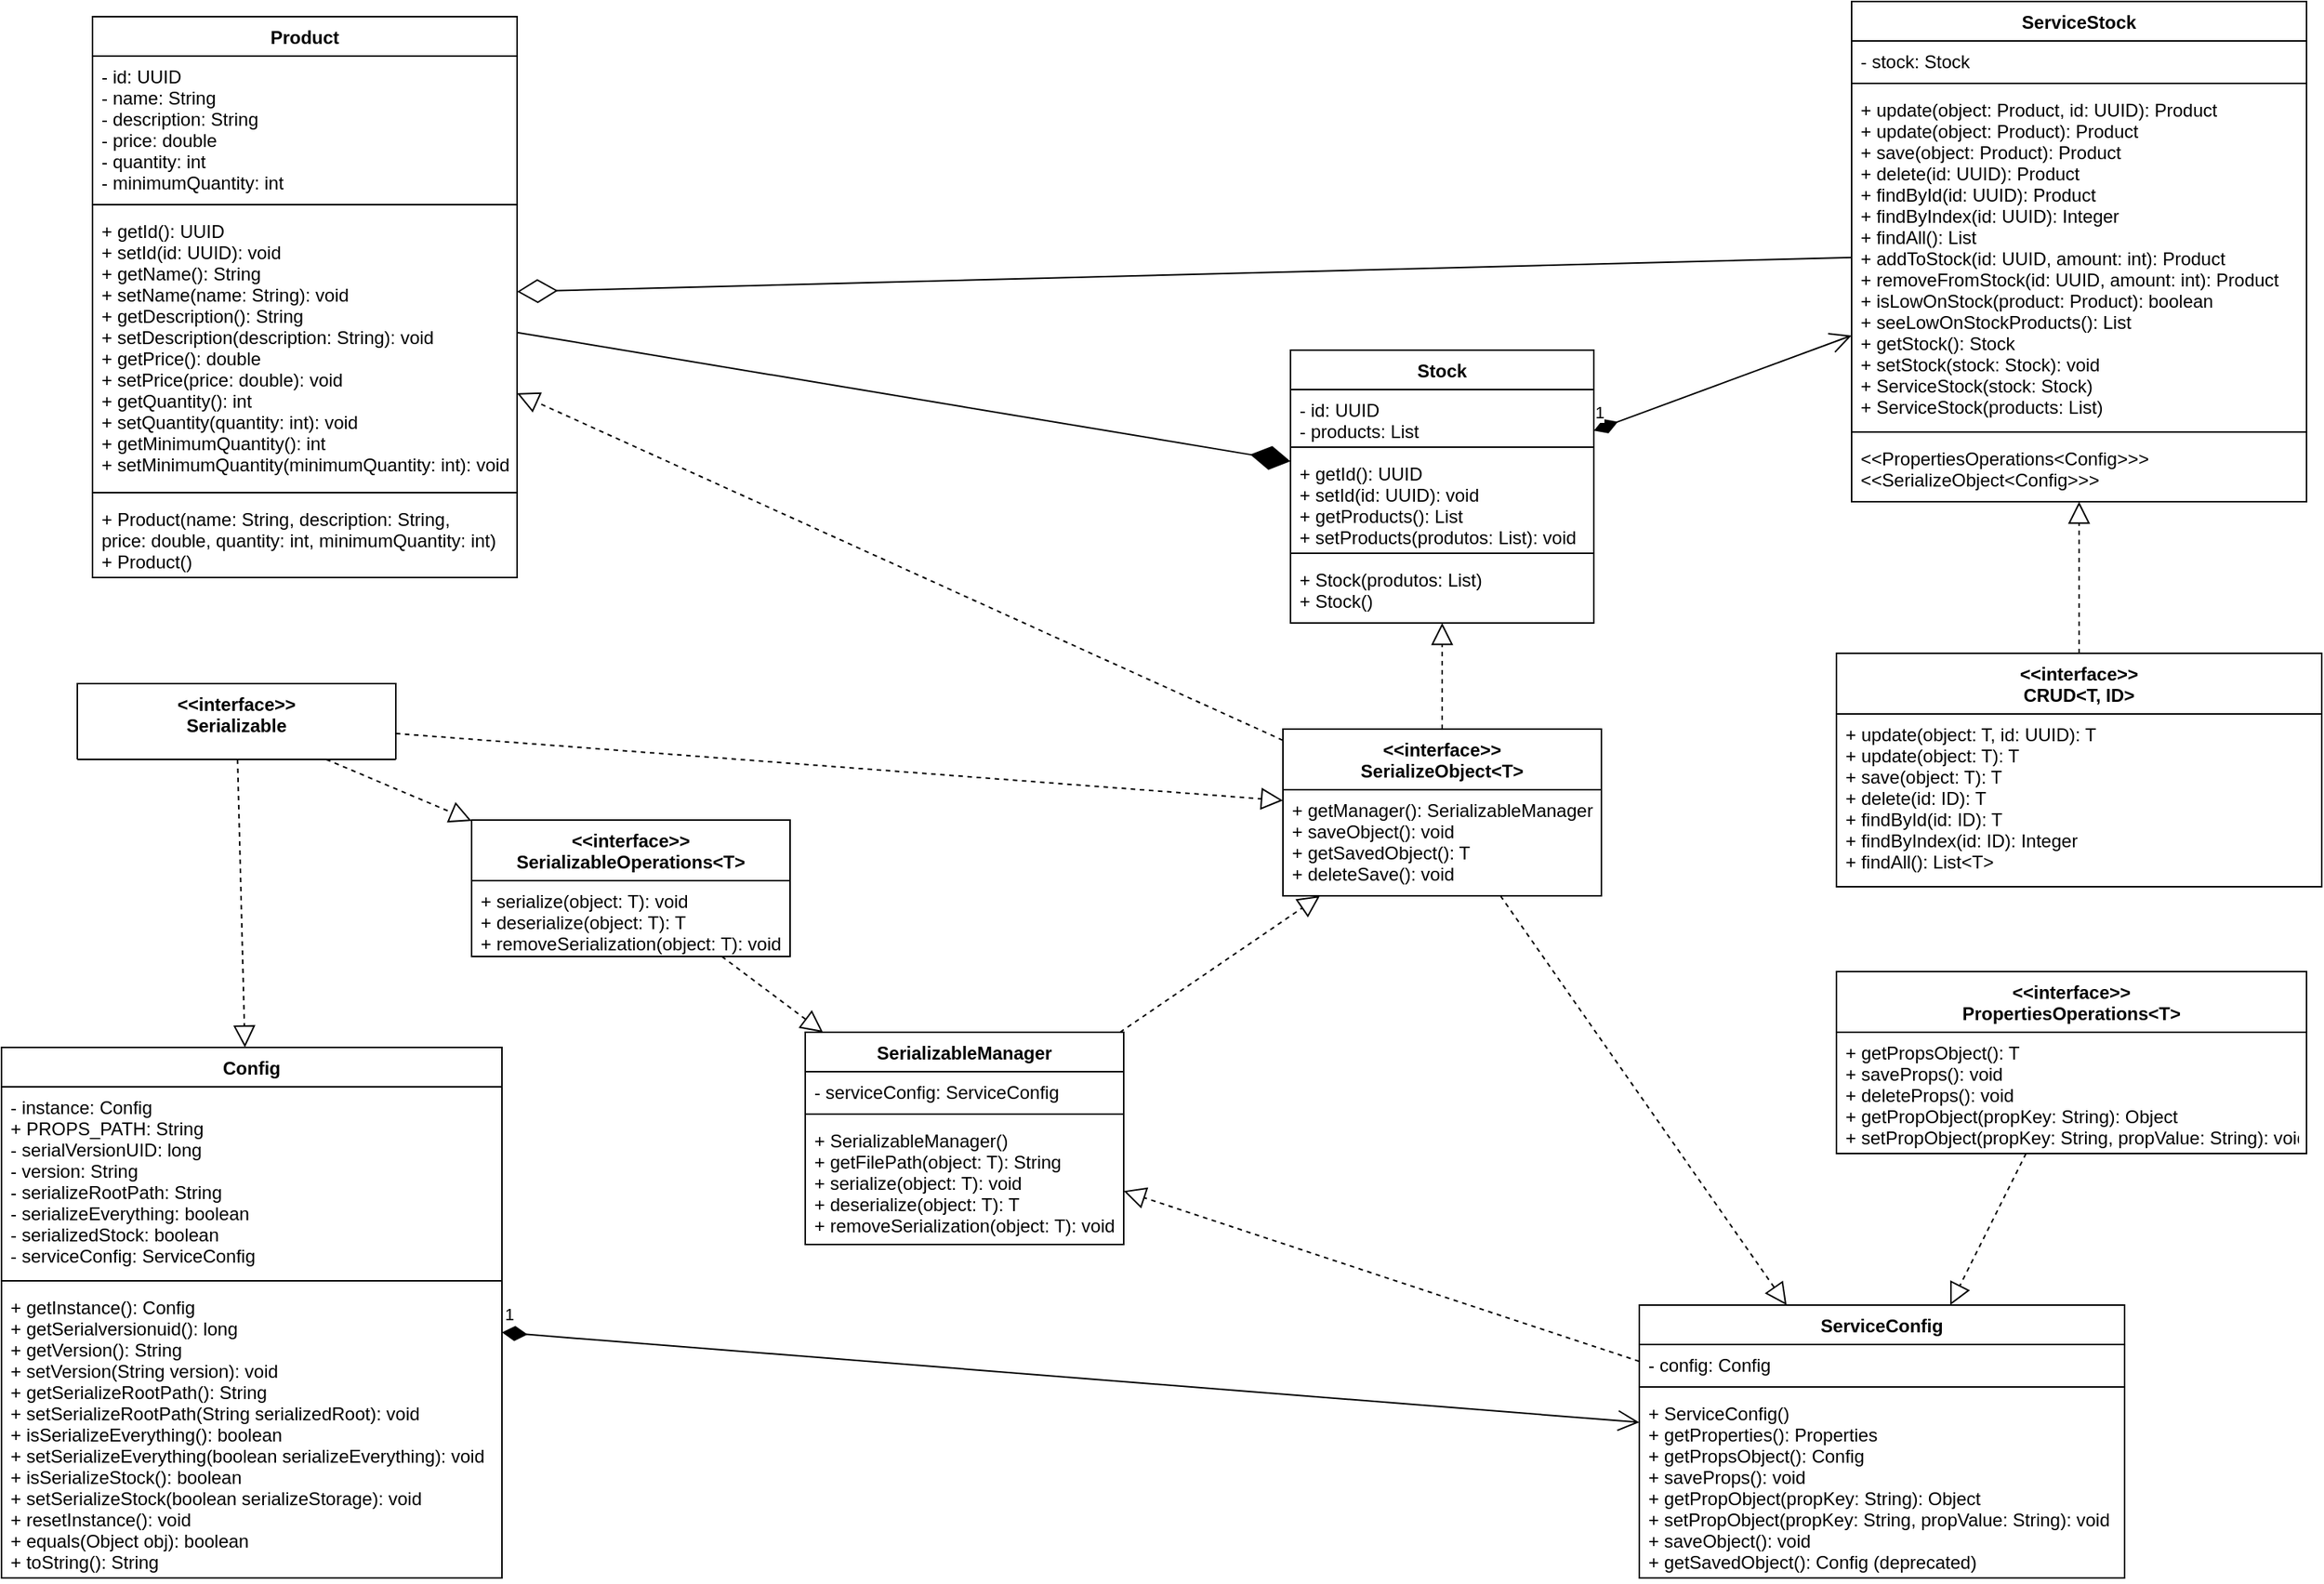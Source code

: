 <mxfile>
    <diagram id="xVHwJVvt7pS6q2ngradW" name="Page-1">
        <mxGraphModel dx="2040" dy="1200" grid="1" gridSize="10" guides="1" tooltips="1" connect="1" arrows="1" fold="1" page="1" pageScale="1" pageWidth="850" pageHeight="1100" math="0" shadow="0">
            <root>
                <mxCell id="0"/>
                <mxCell id="1" parent="0"/>
                <mxCell id="6" value="Config" style="swimlane;fontStyle=1;align=center;verticalAlign=top;childLayout=stackLayout;horizontal=1;startSize=26;horizontalStack=0;resizeParent=1;resizeParentMax=0;resizeLast=0;collapsible=1;marginBottom=0;" parent="1" vertex="1">
                    <mxGeometry x="80" y="720" width="330" height="350" as="geometry">
                        <mxRectangle x="150" y="199" width="100" height="30" as="alternateBounds"/>
                    </mxGeometry>
                </mxCell>
                <mxCell id="7" value="- instance: Config&#10;+ PROPS_PATH: String&#10;- serialVersionUID: long&#10;- version: String&#10;- serializeRootPath: String&#10;- serializeEverything: boolean&#10;- serializedStock: boolean&#10;- serviceConfig: ServiceConfig" style="text;strokeColor=none;fillColor=none;align=left;verticalAlign=top;spacingLeft=4;spacingRight=4;overflow=hidden;rotatable=0;points=[[0,0.5],[1,0.5]];portConstraint=eastwest;" parent="6" vertex="1">
                    <mxGeometry y="26" width="330" height="124" as="geometry"/>
                </mxCell>
                <mxCell id="8" value="" style="line;strokeWidth=1;fillColor=none;align=left;verticalAlign=middle;spacingTop=-1;spacingLeft=3;spacingRight=3;rotatable=0;labelPosition=right;points=[];portConstraint=eastwest;strokeColor=inherit;" parent="6" vertex="1">
                    <mxGeometry y="150" width="330" height="8" as="geometry"/>
                </mxCell>
                <mxCell id="9" value="+ getInstance(): Config&#10;+ getSerialversionuid(): long&#10;+ getVersion(): String&#10;+ setVersion(String version): void&#10;+ getSerializeRootPath(): String&#10;+ setSerializeRootPath(String serializedRoot): void&#10;+ isSerializeEverything(): boolean&#10;+ setSerializeEverything(boolean serializeEverything): void&#10;+ isSerializeStock(): boolean&#10;+ setSerializeStock(boolean serializeStorage): void&#10;+ resetInstance(): void&#10;+ equals(Object obj): boolean&#10;+ toString(): String" style="text;strokeColor=none;fillColor=none;align=left;verticalAlign=top;spacingLeft=4;spacingRight=4;overflow=hidden;rotatable=0;points=[[0,0.5],[1,0.5]];portConstraint=eastwest;" parent="6" vertex="1">
                    <mxGeometry y="158" width="330" height="192" as="geometry"/>
                </mxCell>
                <mxCell id="14" value="Product" style="swimlane;fontStyle=1;align=center;verticalAlign=top;childLayout=stackLayout;horizontal=1;startSize=26;horizontalStack=0;resizeParent=1;resizeParentMax=0;resizeLast=0;collapsible=1;marginBottom=0;" parent="1" vertex="1">
                    <mxGeometry x="140" y="40" width="280" height="370" as="geometry">
                        <mxRectangle x="20" y="380" width="90" height="30" as="alternateBounds"/>
                    </mxGeometry>
                </mxCell>
                <mxCell id="15" value="- id: UUID&#10;- name: String&#10;- description: String&#10;- price: double&#10;- quantity: int&#10;- minimumQuantity: int" style="text;strokeColor=none;fillColor=none;align=left;verticalAlign=top;spacingLeft=4;spacingRight=4;overflow=hidden;rotatable=0;points=[[0,0.5],[1,0.5]];portConstraint=eastwest;" parent="14" vertex="1">
                    <mxGeometry y="26" width="280" height="94" as="geometry"/>
                </mxCell>
                <mxCell id="16" value="" style="line;strokeWidth=1;fillColor=none;align=left;verticalAlign=middle;spacingTop=-1;spacingLeft=3;spacingRight=3;rotatable=0;labelPosition=right;points=[];portConstraint=eastwest;strokeColor=inherit;" parent="14" vertex="1">
                    <mxGeometry y="120" width="280" height="8" as="geometry"/>
                </mxCell>
                <mxCell id="17" value="+ getId(): UUID&#10;+ setId(id: UUID): void&#10;+ getName(): String&#10;+ setName(name: String): void&#10;+ getDescription(): String&#10;+ setDescription(description: String): void&#10;+ getPrice(): double&#10;+ setPrice(price: double): void&#10;+ getQuantity(): int&#10;+ setQuantity(quantity: int): void&#10;+ getMinimumQuantity(): int&#10;+ setMinimumQuantity(minimumQuantity: int): void" style="text;strokeColor=none;fillColor=none;align=left;verticalAlign=top;spacingLeft=4;spacingRight=4;overflow=hidden;rotatable=0;points=[[0,0.5],[1,0.5]];portConstraint=eastwest;" parent="14" vertex="1">
                    <mxGeometry y="128" width="280" height="182" as="geometry"/>
                </mxCell>
                <mxCell id="19" value="" style="line;strokeWidth=1;fillColor=none;align=left;verticalAlign=middle;spacingTop=-1;spacingLeft=3;spacingRight=3;rotatable=0;labelPosition=right;points=[];portConstraint=eastwest;strokeColor=inherit;" parent="14" vertex="1">
                    <mxGeometry y="310" width="280" height="8" as="geometry"/>
                </mxCell>
                <mxCell id="18" value="+ Product(name: String, description: String, &#10;price: double, quantity: int, minimumQuantity: int)&#10;+ Product()" style="text;strokeColor=none;fillColor=none;align=left;verticalAlign=top;spacingLeft=4;spacingRight=4;overflow=hidden;rotatable=0;points=[[0,0.5],[1,0.5]];portConstraint=eastwest;" parent="14" vertex="1">
                    <mxGeometry y="318" width="280" height="52" as="geometry"/>
                </mxCell>
                <mxCell id="22" value="SerializableManager" style="swimlane;fontStyle=1;align=center;verticalAlign=top;childLayout=stackLayout;horizontal=1;startSize=26;horizontalStack=0;resizeParent=1;resizeParentMax=0;resizeLast=0;collapsible=1;marginBottom=0;" parent="1" vertex="1">
                    <mxGeometry x="610" y="710" width="210" height="140" as="geometry">
                        <mxRectangle x="150" y="199" width="100" height="30" as="alternateBounds"/>
                    </mxGeometry>
                </mxCell>
                <mxCell id="23" value="- serviceConfig: ServiceConfig" style="text;strokeColor=none;fillColor=none;align=left;verticalAlign=top;spacingLeft=4;spacingRight=4;overflow=hidden;rotatable=0;points=[[0,0.5],[1,0.5]];portConstraint=eastwest;" parent="22" vertex="1">
                    <mxGeometry y="26" width="210" height="24" as="geometry"/>
                </mxCell>
                <mxCell id="24" value="" style="line;strokeWidth=1;fillColor=none;align=left;verticalAlign=middle;spacingTop=-1;spacingLeft=3;spacingRight=3;rotatable=0;labelPosition=right;points=[];portConstraint=eastwest;strokeColor=inherit;" parent="22" vertex="1">
                    <mxGeometry y="50" width="210" height="8" as="geometry"/>
                </mxCell>
                <mxCell id="25" value="+ SerializableManager()&#10;+ getFilePath(object: T): String&#10;+ serialize(object: T): void&#10;+ deserialize(object: T): T&#10;+ removeSerialization(object: T): void" style="text;strokeColor=none;fillColor=none;align=left;verticalAlign=top;spacingLeft=4;spacingRight=4;overflow=hidden;rotatable=0;points=[[0,0.5],[1,0.5]];portConstraint=eastwest;" parent="22" vertex="1">
                    <mxGeometry y="58" width="210" height="82" as="geometry"/>
                </mxCell>
                <mxCell id="27" value="Stock" style="swimlane;fontStyle=1;align=center;verticalAlign=top;childLayout=stackLayout;horizontal=1;startSize=26;horizontalStack=0;resizeParent=1;resizeParentMax=0;resizeLast=0;collapsible=1;marginBottom=0;" parent="1" vertex="1">
                    <mxGeometry x="930" y="260" width="200" height="180" as="geometry">
                        <mxRectangle x="610" y="440" width="70" height="30" as="alternateBounds"/>
                    </mxGeometry>
                </mxCell>
                <mxCell id="28" value="- id: UUID&#10;- products: List" style="text;strokeColor=none;fillColor=none;align=left;verticalAlign=top;spacingLeft=4;spacingRight=4;overflow=hidden;rotatable=0;points=[[0,0.5],[1,0.5]];portConstraint=eastwest;" parent="27" vertex="1">
                    <mxGeometry y="26" width="200" height="34" as="geometry"/>
                </mxCell>
                <mxCell id="29" value="" style="line;strokeWidth=1;fillColor=none;align=left;verticalAlign=middle;spacingTop=-1;spacingLeft=3;spacingRight=3;rotatable=0;labelPosition=right;points=[];portConstraint=eastwest;strokeColor=inherit;" parent="27" vertex="1">
                    <mxGeometry y="60" width="200" height="8" as="geometry"/>
                </mxCell>
                <mxCell id="30" value="+ getId(): UUID&#10;+ setId(id: UUID): void&#10;+ getProducts(): List&#10;+ setProducts(produtos: List): void" style="text;strokeColor=none;fillColor=none;align=left;verticalAlign=top;spacingLeft=4;spacingRight=4;overflow=hidden;rotatable=0;points=[[0,0.5],[1,0.5]];portConstraint=eastwest;" parent="27" vertex="1">
                    <mxGeometry y="68" width="200" height="62" as="geometry"/>
                </mxCell>
                <mxCell id="31" value="" style="line;strokeWidth=1;fillColor=none;align=left;verticalAlign=middle;spacingTop=-1;spacingLeft=3;spacingRight=3;rotatable=0;labelPosition=right;points=[];portConstraint=eastwest;strokeColor=inherit;" parent="27" vertex="1">
                    <mxGeometry y="130" width="200" height="8" as="geometry"/>
                </mxCell>
                <mxCell id="32" value="+ Stock(produtos: List)&#10;+ Stock()" style="text;strokeColor=none;fillColor=none;align=left;verticalAlign=top;spacingLeft=4;spacingRight=4;overflow=hidden;rotatable=0;points=[[0,0.5],[1,0.5]];portConstraint=eastwest;" parent="27" vertex="1">
                    <mxGeometry y="138" width="200" height="42" as="geometry"/>
                </mxCell>
                <mxCell id="34" value="ServiceConfig" style="swimlane;fontStyle=1;align=center;verticalAlign=top;childLayout=stackLayout;horizontal=1;startSize=26;horizontalStack=0;resizeParent=1;resizeParentMax=0;resizeLast=0;collapsible=1;marginBottom=0;" parent="1" vertex="1">
                    <mxGeometry x="1160" y="890" width="320" height="180" as="geometry"/>
                </mxCell>
                <mxCell id="35" value="- config: Config" style="text;strokeColor=none;fillColor=none;align=left;verticalAlign=top;spacingLeft=4;spacingRight=4;overflow=hidden;rotatable=0;points=[[0,0.5],[1,0.5]];portConstraint=eastwest;" parent="34" vertex="1">
                    <mxGeometry y="26" width="320" height="24" as="geometry"/>
                </mxCell>
                <mxCell id="36" value="" style="line;strokeWidth=1;fillColor=none;align=left;verticalAlign=middle;spacingTop=-1;spacingLeft=3;spacingRight=3;rotatable=0;labelPosition=right;points=[];portConstraint=eastwest;strokeColor=inherit;" parent="34" vertex="1">
                    <mxGeometry y="50" width="320" height="8" as="geometry"/>
                </mxCell>
                <mxCell id="37" value="+ ServiceConfig()&#10;+ getProperties(): Properties&#10;+ getPropsObject(): Config&#10;+ saveProps(): void&#10;+ getPropObject(propKey: String): Object&#10;+ setPropObject(propKey: String, propValue: String): void&#10;+ saveObject(): void&#10;+ getSavedObject(): Config (deprecated)" style="text;strokeColor=none;fillColor=none;align=left;verticalAlign=top;spacingLeft=4;spacingRight=4;overflow=hidden;rotatable=0;points=[[0,0.5],[1,0.5]];portConstraint=eastwest;" parent="34" vertex="1">
                    <mxGeometry y="58" width="320" height="122" as="geometry"/>
                </mxCell>
                <mxCell id="42" value="ServiceStock" style="swimlane;fontStyle=1;align=center;verticalAlign=top;childLayout=stackLayout;horizontal=1;startSize=26;horizontalStack=0;resizeParent=1;resizeParentMax=0;resizeLast=0;collapsible=1;marginBottom=0;" parent="1" vertex="1">
                    <mxGeometry x="1300" y="30" width="300" height="330" as="geometry"/>
                </mxCell>
                <mxCell id="43" value="- stock: Stock" style="text;strokeColor=none;fillColor=none;align=left;verticalAlign=top;spacingLeft=4;spacingRight=4;overflow=hidden;rotatable=0;points=[[0,0.5],[1,0.5]];portConstraint=eastwest;" parent="42" vertex="1">
                    <mxGeometry y="26" width="300" height="24" as="geometry"/>
                </mxCell>
                <mxCell id="44" value="" style="line;strokeWidth=1;fillColor=none;align=left;verticalAlign=middle;spacingTop=-1;spacingLeft=3;spacingRight=3;rotatable=0;labelPosition=right;points=[];portConstraint=eastwest;strokeColor=inherit;" parent="42" vertex="1">
                    <mxGeometry y="50" width="300" height="8" as="geometry"/>
                </mxCell>
                <mxCell id="45" value="+ update(object: Product, id: UUID): Product&#10;+ update(object: Product): Product&#10;+ save(object: Product): Product&#10;+ delete(id: UUID): Product&#10;+ findById(id: UUID): Product&#10;+ findByIndex(id: UUID): Integer&#10;+ findAll(): List&#10;+ addToStock(id: UUID, amount: int): Product&#10;+ removeFromStock(id: UUID, amount: int): Product&#10;+ isLowOnStock(product: Product): boolean&#10;+ seeLowOnStockProducts(): List&#10;+ getStock(): Stock&#10;+ setStock(stock: Stock): void&#10;+ ServiceStock(stock: Stock)&#10;+ ServiceStock(products: List)" style="text;strokeColor=none;fillColor=none;align=left;verticalAlign=top;spacingLeft=4;spacingRight=4;overflow=hidden;rotatable=0;points=[[0,0.5],[1,0.5]];portConstraint=eastwest;" parent="42" vertex="1">
                    <mxGeometry y="58" width="300" height="222" as="geometry"/>
                </mxCell>
                <mxCell id="59" value="" style="line;strokeWidth=1;fillColor=none;align=left;verticalAlign=middle;spacingTop=-1;spacingLeft=3;spacingRight=3;rotatable=0;labelPosition=right;points=[];portConstraint=eastwest;strokeColor=inherit;" parent="42" vertex="1">
                    <mxGeometry y="280" width="300" height="8" as="geometry"/>
                </mxCell>
                <mxCell id="58" value="&lt;&lt;PropertiesOperations&lt;Config&gt;&gt;&gt;&#10;&lt;&lt;SerializeObject&lt;Config&gt;&gt;&gt;" style="text;strokeColor=none;fillColor=none;align=left;verticalAlign=top;spacingLeft=4;spacingRight=4;overflow=hidden;rotatable=0;points=[[0,0.5],[1,0.5]];portConstraint=eastwest;" parent="42" vertex="1">
                    <mxGeometry y="288" width="300" height="42" as="geometry"/>
                </mxCell>
                <mxCell id="64" value="&lt;&lt;interface&gt;&gt;&#10;CRUD&lt;T, ID&gt;" style="swimlane;fontStyle=1;align=center;verticalAlign=top;childLayout=stackLayout;horizontal=1;startSize=40;horizontalStack=0;resizeParent=1;resizeParentMax=0;resizeLast=0;collapsible=1;marginBottom=0;" parent="1" vertex="1">
                    <mxGeometry x="1290" y="460" width="320" height="154" as="geometry"/>
                </mxCell>
                <mxCell id="67" value="+ update(object: T, id: UUID): T&#10;+ update(object: T): T&#10;+ save(object: T): T&#10;+ delete(id: ID): T&#10;+ findById(id: ID): T&#10;+ findByIndex(id: ID): Integer&#10;+ findAll(): List&lt;T&gt;" style="text;strokeColor=none;fillColor=none;align=left;verticalAlign=top;spacingLeft=4;spacingRight=4;overflow=hidden;rotatable=0;points=[[0,0.5],[1,0.5]];portConstraint=eastwest;" parent="64" vertex="1">
                    <mxGeometry y="40" width="320" height="114" as="geometry"/>
                </mxCell>
                <mxCell id="70" value="&lt;&lt;interface&gt;&gt;&#10;PropertiesOperations&lt;T&gt;" style="swimlane;fontStyle=1;align=center;verticalAlign=top;childLayout=stackLayout;horizontal=1;startSize=40;horizontalStack=0;resizeParent=1;resizeParentMax=0;resizeLast=0;collapsible=1;marginBottom=0;" parent="1" vertex="1">
                    <mxGeometry x="1290" y="670" width="310" height="120" as="geometry"/>
                </mxCell>
                <mxCell id="71" value="+ getPropsObject(): T&#10;+ saveProps(): void&#10;+ deleteProps(): void&#10;+ getPropObject(propKey: String): Object&#10;+ setPropObject(propKey: String, propValue: String): void" style="text;strokeColor=none;fillColor=none;align=left;verticalAlign=top;spacingLeft=4;spacingRight=4;overflow=hidden;rotatable=0;points=[[0,0.5],[1,0.5]];portConstraint=eastwest;" parent="70" vertex="1">
                    <mxGeometry y="40" width="310" height="80" as="geometry"/>
                </mxCell>
                <mxCell id="73" value="&lt;&lt;interface&gt;&gt;&#10;SerializableOperations&lt;T&gt;" style="swimlane;fontStyle=1;align=center;verticalAlign=top;childLayout=stackLayout;horizontal=1;startSize=40;horizontalStack=0;resizeParent=1;resizeParentMax=0;resizeLast=0;collapsible=1;marginBottom=0;" parent="1" vertex="1">
                    <mxGeometry x="390" y="570" width="210" height="90" as="geometry"/>
                </mxCell>
                <mxCell id="74" value="+ serialize(object: T): void &#10;+ deserialize(object: T): T   &#10;+ removeSerialization(object: T): void" style="text;strokeColor=none;fillColor=none;align=left;verticalAlign=top;spacingLeft=4;spacingRight=4;overflow=hidden;rotatable=0;points=[[0,0.5],[1,0.5]];portConstraint=eastwest;" parent="73" vertex="1">
                    <mxGeometry y="40" width="210" height="50" as="geometry"/>
                </mxCell>
                <mxCell id="76" value="&lt;&lt;interface&gt;&gt;&#10;SerializeObject&lt;T&gt;" style="swimlane;fontStyle=1;align=center;verticalAlign=top;childLayout=stackLayout;horizontal=1;startSize=40;horizontalStack=0;resizeParent=1;resizeParentMax=0;resizeLast=0;collapsible=1;marginBottom=0;" parent="1" vertex="1">
                    <mxGeometry x="925" y="510" width="210" height="110" as="geometry"/>
                </mxCell>
                <mxCell id="77" value="+ getManager(): SerializableManager&#10;+ saveObject(): void&#10;+ getSavedObject(): T&#10;+ deleteSave(): void" style="text;strokeColor=none;fillColor=none;align=left;verticalAlign=top;spacingLeft=4;spacingRight=4;overflow=hidden;rotatable=0;points=[[0,0.5],[1,0.5]];portConstraint=eastwest;" parent="76" vertex="1">
                    <mxGeometry y="40" width="210" height="70" as="geometry"/>
                </mxCell>
                <mxCell id="97" value="" style="endArrow=diamondThin;endFill=1;endSize=24;html=1;" parent="1" source="14" target="27" edge="1">
                    <mxGeometry width="160" relative="1" as="geometry">
                        <mxPoint x="550" y="400" as="sourcePoint"/>
                        <mxPoint x="710" y="400" as="targetPoint"/>
                    </mxGeometry>
                </mxCell>
                <mxCell id="98" value="" style="endArrow=block;dashed=1;endFill=0;endSize=12;html=1;" parent="1" source="76" target="27" edge="1">
                    <mxGeometry width="160" relative="1" as="geometry">
                        <mxPoint x="500" y="820" as="sourcePoint"/>
                        <mxPoint x="660" y="820" as="targetPoint"/>
                    </mxGeometry>
                </mxCell>
                <mxCell id="99" value="&lt;&lt;interface&gt;&gt;&#10;Serializable" style="swimlane;fontStyle=1;align=center;verticalAlign=top;childLayout=stackLayout;horizontal=1;startSize=110;horizontalStack=0;resizeParent=1;resizeParentMax=0;resizeLast=0;collapsible=1;marginBottom=0;" parent="1" vertex="1">
                    <mxGeometry x="130" y="480" width="210" height="50" as="geometry"/>
                </mxCell>
                <mxCell id="102" value="" style="endArrow=block;dashed=1;endFill=0;endSize=12;html=1;" parent="1" source="76" target="34" edge="1">
                    <mxGeometry width="160" relative="1" as="geometry">
                        <mxPoint x="724.179" y="870.0" as="sourcePoint"/>
                        <mxPoint x="530" y="1180" as="targetPoint"/>
                    </mxGeometry>
                </mxCell>
                <mxCell id="103" value="" style="endArrow=block;dashed=1;endFill=0;endSize=12;html=1;" parent="1" source="64" target="42" edge="1">
                    <mxGeometry width="160" relative="1" as="geometry">
                        <mxPoint x="691.754" y="1100.0" as="sourcePoint"/>
                        <mxPoint x="530" y="1340" as="targetPoint"/>
                    </mxGeometry>
                </mxCell>
                <mxCell id="104" value="" style="endArrow=block;dashed=1;endFill=0;endSize=12;html=1;" parent="1" source="99" target="76" edge="1">
                    <mxGeometry width="160" relative="1" as="geometry">
                        <mxPoint x="621.754" y="980.0" as="sourcePoint"/>
                        <mxPoint x="350.0" y="1124.766" as="targetPoint"/>
                    </mxGeometry>
                </mxCell>
                <mxCell id="105" value="" style="endArrow=block;dashed=1;endFill=0;endSize=12;html=1;" parent="1" source="73" target="22" edge="1">
                    <mxGeometry width="160" relative="1" as="geometry">
                        <mxPoint x="620" y="1150" as="sourcePoint"/>
                        <mxPoint x="360.0" y="1134.766" as="targetPoint"/>
                    </mxGeometry>
                </mxCell>
                <mxCell id="106" value="" style="endArrow=block;dashed=1;endFill=0;endSize=12;html=1;" parent="1" source="99" target="73" edge="1">
                    <mxGeometry width="160" relative="1" as="geometry">
                        <mxPoint x="641.754" y="1000.0" as="sourcePoint"/>
                        <mxPoint x="370.0" y="1144.766" as="targetPoint"/>
                    </mxGeometry>
                </mxCell>
                <mxCell id="107" value="" style="endArrow=block;dashed=1;endFill=0;endSize=12;html=1;" edge="1" parent="1" source="99" target="6">
                    <mxGeometry width="160" relative="1" as="geometry">
                        <mxPoint x="611.754" y="970.0" as="sourcePoint"/>
                        <mxPoint x="340.0" y="1114.766" as="targetPoint"/>
                    </mxGeometry>
                </mxCell>
                <mxCell id="108" value="" style="endArrow=block;dashed=1;endFill=0;endSize=12;html=1;" edge="1" parent="1" source="22" target="76">
                    <mxGeometry width="160" relative="1" as="geometry">
                        <mxPoint x="621.754" y="980.0" as="sourcePoint"/>
                        <mxPoint x="350.0" y="1124.766" as="targetPoint"/>
                    </mxGeometry>
                </mxCell>
                <mxCell id="112" value="" style="endArrow=block;dashed=1;endFill=0;endSize=12;html=1;" edge="1" parent="1" source="76" target="14">
                    <mxGeometry width="160" relative="1" as="geometry">
                        <mxPoint x="1010" y="670" as="sourcePoint"/>
                        <mxPoint x="1031.818" y="430" as="targetPoint"/>
                    </mxGeometry>
                </mxCell>
                <mxCell id="115" value="1" style="endArrow=open;html=1;endSize=12;startArrow=diamondThin;startSize=14;startFill=1;align=left;verticalAlign=bottom;" edge="1" parent="1" source="6" target="34">
                    <mxGeometry x="-1" y="3" relative="1" as="geometry">
                        <mxPoint x="370" y="1120" as="sourcePoint"/>
                        <mxPoint x="980" y="1210" as="targetPoint"/>
                    </mxGeometry>
                </mxCell>
                <mxCell id="116" value="1" style="endArrow=open;html=1;endSize=12;startArrow=diamondThin;startSize=14;startFill=1;align=left;verticalAlign=bottom;" edge="1" parent="1" source="27" target="42">
                    <mxGeometry x="-1" y="3" relative="1" as="geometry">
                        <mxPoint x="510" y="1345" as="sourcePoint"/>
                        <mxPoint x="370" y="1345" as="targetPoint"/>
                    </mxGeometry>
                </mxCell>
                <mxCell id="118" value="" style="endArrow=block;dashed=1;endFill=0;endSize=12;html=1;" edge="1" parent="1" source="34" target="22">
                    <mxGeometry width="160" relative="1" as="geometry">
                        <mxPoint x="556.818" y="1020" as="sourcePoint"/>
                        <mxPoint x="688" y="825" as="targetPoint"/>
                    </mxGeometry>
                </mxCell>
                <mxCell id="120" value="" style="endArrow=block;dashed=1;endFill=0;endSize=12;html=1;" edge="1" parent="1" source="70" target="34">
                    <mxGeometry width="160" relative="1" as="geometry">
                        <mxPoint x="1038.942" y="1190" as="sourcePoint"/>
                        <mxPoint x="470" y="826.994" as="targetPoint"/>
                    </mxGeometry>
                </mxCell>
                <mxCell id="121" value="" style="endArrow=diamondThin;endFill=0;endSize=24;html=1;" edge="1" parent="1" source="42" target="14">
                    <mxGeometry width="160" relative="1" as="geometry">
                        <mxPoint x="570" y="391.29" as="sourcePoint"/>
                        <mxPoint x="640" y="170" as="targetPoint"/>
                    </mxGeometry>
                </mxCell>
            </root>
        </mxGraphModel>
    </diagram>
</mxfile>